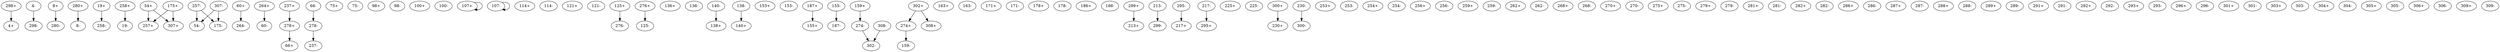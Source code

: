 digraph adj {
graph [k=45]
edge [d=-44]
"4+" [l=50 C=47]
"4-" [l=50 C=47]
"8+" [l=112 C=382]
"8-" [l=112 C=382]
"19+" [l=149 C=406]
"19-" [l=149 C=406]
"54+" [l=71 C=208]
"54-" [l=71 C=208]
"60+" [l=153 C=987]
"60-" [l=153 C=987]
"66+" [l=127 C=473]
"66-" [l=127 C=473]
"75+" [l=97 C=313]
"75-" [l=97 C=313]
"98+" [l=184 C=735]
"98-" [l=184 C=735]
"100+" [l=117 C=315]
"100-" [l=117 C=315]
"107+" [l=45 C=6]
"107-" [l=45 C=6]
"114+" [l=106 C=470]
"114-" [l=106 C=470]
"121+" [l=99 C=309]
"121-" [l=99 C=309]
"125+" [l=122 C=369]
"125-" [l=122 C=369]
"136+" [l=189 C=653]
"136-" [l=189 C=653]
"138+" [l=110 C=516]
"138-" [l=110 C=516]
"140+" [l=2038 C=19872]
"140-" [l=2038 C=19872]
"153+" [l=90 C=338]
"153-" [l=90 C=338]
"155+" [l=49 C=32]
"155-" [l=49 C=32]
"159+" [l=118 C=431]
"159-" [l=118 C=431]
"163+" [l=146 C=460]
"163-" [l=146 C=460]
"171+" [l=118 C=560]
"171-" [l=118 C=560]
"175+" [l=56 C=165]
"175-" [l=56 C=165]
"178+" [l=191 C=778]
"178-" [l=191 C=778]
"186+" [l=458 C=3548]
"186-" [l=458 C=3548]
"187+" [l=67 C=156]
"187-" [l=67 C=156]
"213+" [l=67 C=563]
"213-" [l=67 C=563]
"217+" [l=94 C=335]
"217-" [l=94 C=335]
"225+" [l=2265 C=21240]
"225-" [l=2265 C=21240]
"230+" [l=95 C=338]
"230-" [l=95 C=338]
"237+" [l=91 C=440]
"237-" [l=91 C=440]
"253+" [l=2496 C=24820]
"253-" [l=2496 C=24820]
"254+" [l=11532 C=118541]
"254-" [l=11532 C=118541]
"256+" [l=20978 C=198730]
"256-" [l=20978 C=198730]
"257+" [l=1333 C=12004]
"257-" [l=1333 C=12004]
"258+" [l=1824 C=16548]
"258-" [l=1824 C=16548]
"259+" [l=2320 C=20018]
"259-" [l=2320 C=20018]
"262+" [l=1741 C=14550]
"262-" [l=1741 C=14550]
"264+" [l=1877 C=17326]
"264-" [l=1877 C=17326]
"268+" [l=683 C=4725]
"268-" [l=683 C=4725]
"270+" [l=1971 C=17039]
"270-" [l=1971 C=17039]
"274+" [l=4778 C=41837]
"274-" [l=4778 C=41837]
"275+" [l=1950 C=16135]
"275-" [l=1950 C=16135]
"276+" [l=4022 C=41791]
"276-" [l=4022 C=41791]
"278+" [l=10248 C=104122]
"278-" [l=10248 C=104122]
"279+" [l=2951 C=27534]
"279-" [l=2951 C=27534]
"280+" [l=402 C=3048]
"280-" [l=402 C=3048]
"281+" [l=3733 C=31978]
"281-" [l=3733 C=31978]
"282+" [l=7639 C=70215]
"282-" [l=7639 C=70215]
"286+" [l=1353 C=10203]
"286-" [l=1353 C=10203]
"287+" [l=7898 C=70339]
"287-" [l=7898 C=70339]
"288+" [l=1607 C=14313]
"288-" [l=1607 C=14313]
"289+" [l=6786 C=68522]
"289-" [l=6786 C=68522]
"291+" [l=2481 C=24258]
"291-" [l=2481 C=24258]
"292+" [l=1969 C=17003]
"292-" [l=1969 C=17003]
"293+" [l=2259 C=24716]
"293-" [l=2259 C=24716]
"295+" [l=6432 C=58454]
"295-" [l=6432 C=58454]
"296+" [l=2418 C=23963]
"296-" [l=2418 C=23963]
"298+" [l=7111 C=68836]
"298-" [l=7111 C=68836]
"299+" [l=3886 C=40578]
"299-" [l=3886 C=40578]
"300+" [l=1939 C=15968]
"300-" [l=1939 C=15968]
"301+" [l=7265 C=71655]
"301-" [l=7265 C=71655]
"302+" [l=13457 C=127662]
"302-" [l=13457 C=127662]
"303+" [l=4943 C=43025]
"303-" [l=4943 C=43025]
"304+" [l=4861 C=46852]
"304-" [l=4861 C=46852]
"305+" [l=4853 C=47568]
"305-" [l=4853 C=47568]
"306+" [l=20114 C=185849]
"306-" [l=20114 C=185849]
"307+" [l=5692 C=56394]
"307-" [l=5692 C=56394]
"308+" [l=6156 C=52672]
"308-" [l=6156 C=52672]
"309+" [l=10724 C=94627]
"309-" [l=10724 C=94627]
"4-" -> "298-"
"8+" -> "280-" [d=-33]
"19+" -> "258-" [d=-37]
"54+" -> "257+"
"54+" -> "307+"
"60+" -> "264-"
"66-" -> "278-" [d=-40]
"107+" -> "107+" [d=-43]
"107-" -> "107-" [d=-43]
"125+" -> "276-" [d=-37]
"138-" -> "140+" [d=-39]
"140-" -> "138+" [d=-39]
"155-" -> "187-"
"159+" -> "274-" [d=-35]
"175+" -> "257+"
"175+" -> "307+"
"187+" -> "155+"
"213-" -> "299-"
"217-" -> "295+" [d=-33]
"230-" -> "300-" [d=-15]
"237+" -> "278+" [d=-13]
"257-" -> "54-"
"257-" -> "175-"
"258+" -> "19-" [d=-37]
"264+" -> "60-"
"274+" -> "159-" [d=-35]
"274-" -> "302-" [d=-2629]
"276+" -> "125-" [d=-37]
"278+" -> "66+" [d=-40]
"278-" -> "237-" [d=-13]
"280+" -> "8-" [d=-33]
"295-" -> "217+" [d=-33]
"298+" -> "4+"
"299+" -> "213+"
"300+" -> "230+" [d=-15]
"302+" -> "274+" [d=-2629]
"302+" -> "308+" [d=-2629]
"307-" -> "54-"
"307-" -> "175-"
"308-" -> "302-" [d=-2629]
}
